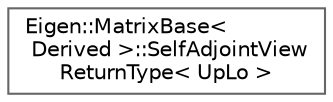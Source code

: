 digraph "类继承关系图"
{
 // LATEX_PDF_SIZE
  bgcolor="transparent";
  edge [fontname=Helvetica,fontsize=10,labelfontname=Helvetica,labelfontsize=10];
  node [fontname=Helvetica,fontsize=10,shape=box,height=0.2,width=0.4];
  rankdir="LR";
  Node0 [id="Node000000",label="Eigen::MatrixBase\<\l Derived \>::SelfAdjointView\lReturnType\< UpLo \>",height=0.2,width=0.4,color="grey40", fillcolor="white", style="filled",URL="$struct_eigen_1_1_matrix_base_1_1_self_adjoint_view_return_type.html",tooltip=" "];
}
